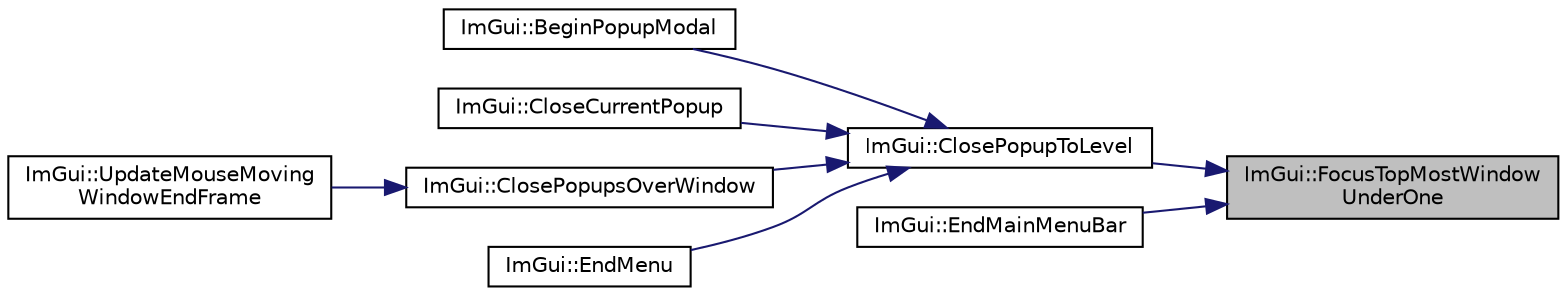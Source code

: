 digraph "ImGui::FocusTopMostWindowUnderOne"
{
 // LATEX_PDF_SIZE
  edge [fontname="Helvetica",fontsize="10",labelfontname="Helvetica",labelfontsize="10"];
  node [fontname="Helvetica",fontsize="10",shape=record];
  rankdir="RL";
  Node1 [label="ImGui::FocusTopMostWindow\lUnderOne",height=0.2,width=0.4,color="black", fillcolor="grey75", style="filled", fontcolor="black",tooltip=" "];
  Node1 -> Node2 [dir="back",color="midnightblue",fontsize="10",style="solid"];
  Node2 [label="ImGui::ClosePopupToLevel",height=0.2,width=0.4,color="black", fillcolor="white", style="filled",URL="$namespace_im_gui.html#a0be705dc533a62387dc39ec5c276d2a0",tooltip=" "];
  Node2 -> Node3 [dir="back",color="midnightblue",fontsize="10",style="solid"];
  Node3 [label="ImGui::BeginPopupModal",height=0.2,width=0.4,color="black", fillcolor="white", style="filled",URL="$namespace_im_gui.html#a6d840f615c198c2342968f733fda11b3",tooltip=" "];
  Node2 -> Node4 [dir="back",color="midnightblue",fontsize="10",style="solid"];
  Node4 [label="ImGui::CloseCurrentPopup",height=0.2,width=0.4,color="black", fillcolor="white", style="filled",URL="$namespace_im_gui.html#aeaec6479834db7918260fc082107f90b",tooltip=" "];
  Node2 -> Node5 [dir="back",color="midnightblue",fontsize="10",style="solid"];
  Node5 [label="ImGui::ClosePopupsOverWindow",height=0.2,width=0.4,color="black", fillcolor="white", style="filled",URL="$namespace_im_gui.html#a0076b153c697cb85e263fcbd59340bce",tooltip=" "];
  Node5 -> Node6 [dir="back",color="midnightblue",fontsize="10",style="solid"];
  Node6 [label="ImGui::UpdateMouseMoving\lWindowEndFrame",height=0.2,width=0.4,color="black", fillcolor="white", style="filled",URL="$namespace_im_gui.html#a6f56217f28aff3a7cea846e6f44eebff",tooltip=" "];
  Node2 -> Node7 [dir="back",color="midnightblue",fontsize="10",style="solid"];
  Node7 [label="ImGui::EndMenu",height=0.2,width=0.4,color="black", fillcolor="white", style="filled",URL="$namespace_im_gui.html#a1448a5a4e8c431c15f991e9255c0df95",tooltip=" "];
  Node1 -> Node8 [dir="back",color="midnightblue",fontsize="10",style="solid"];
  Node8 [label="ImGui::EndMainMenuBar",height=0.2,width=0.4,color="black", fillcolor="white", style="filled",URL="$namespace_im_gui.html#ab92f330c808546b340eb7bdf7e5f7c95",tooltip=" "];
}
